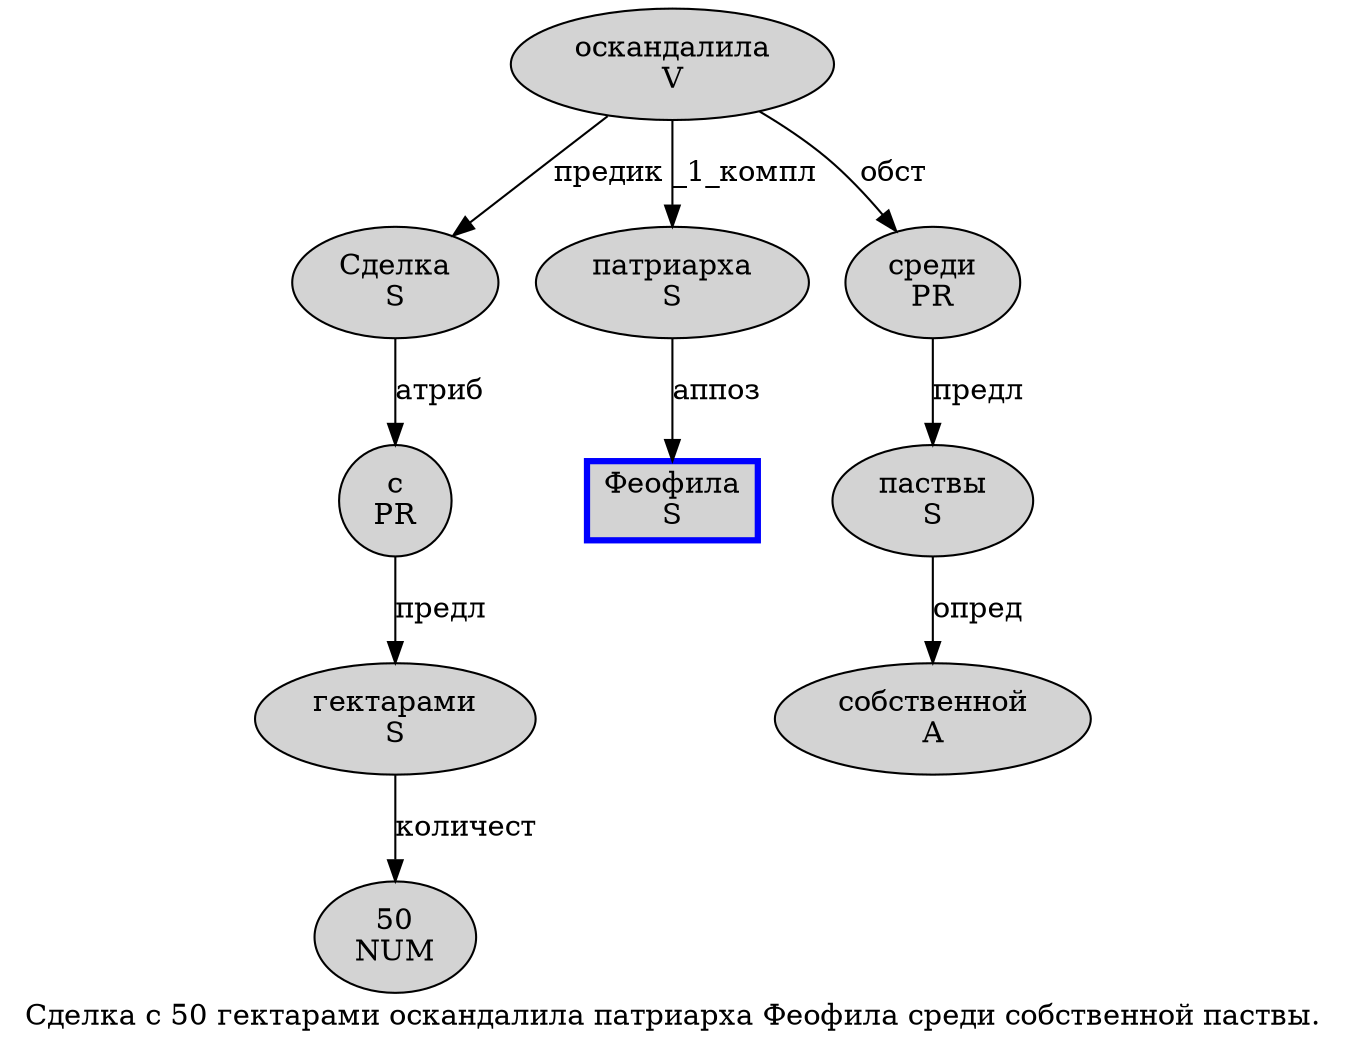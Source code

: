 digraph SENTENCE_236 {
	graph [label="Сделка с 50 гектарами оскандалила патриарха Феофила среди собственной паствы."]
	node [style=filled]
		0 [label="Сделка
S" color="" fillcolor=lightgray penwidth=1 shape=ellipse]
		1 [label="с
PR" color="" fillcolor=lightgray penwidth=1 shape=ellipse]
		2 [label="50
NUM" color="" fillcolor=lightgray penwidth=1 shape=ellipse]
		3 [label="гектарами
S" color="" fillcolor=lightgray penwidth=1 shape=ellipse]
		4 [label="оскандалила
V" color="" fillcolor=lightgray penwidth=1 shape=ellipse]
		5 [label="патриарха
S" color="" fillcolor=lightgray penwidth=1 shape=ellipse]
		6 [label="Феофила
S" color=blue fillcolor=lightgray penwidth=3 shape=box]
		7 [label="среди
PR" color="" fillcolor=lightgray penwidth=1 shape=ellipse]
		8 [label="собственной
A" color="" fillcolor=lightgray penwidth=1 shape=ellipse]
		9 [label="паствы
S" color="" fillcolor=lightgray penwidth=1 shape=ellipse]
			5 -> 6 [label="аппоз"]
			0 -> 1 [label="атриб"]
			9 -> 8 [label="опред"]
			3 -> 2 [label="количест"]
			7 -> 9 [label="предл"]
			1 -> 3 [label="предл"]
			4 -> 0 [label="предик"]
			4 -> 5 [label="_1_компл"]
			4 -> 7 [label="обст"]
}